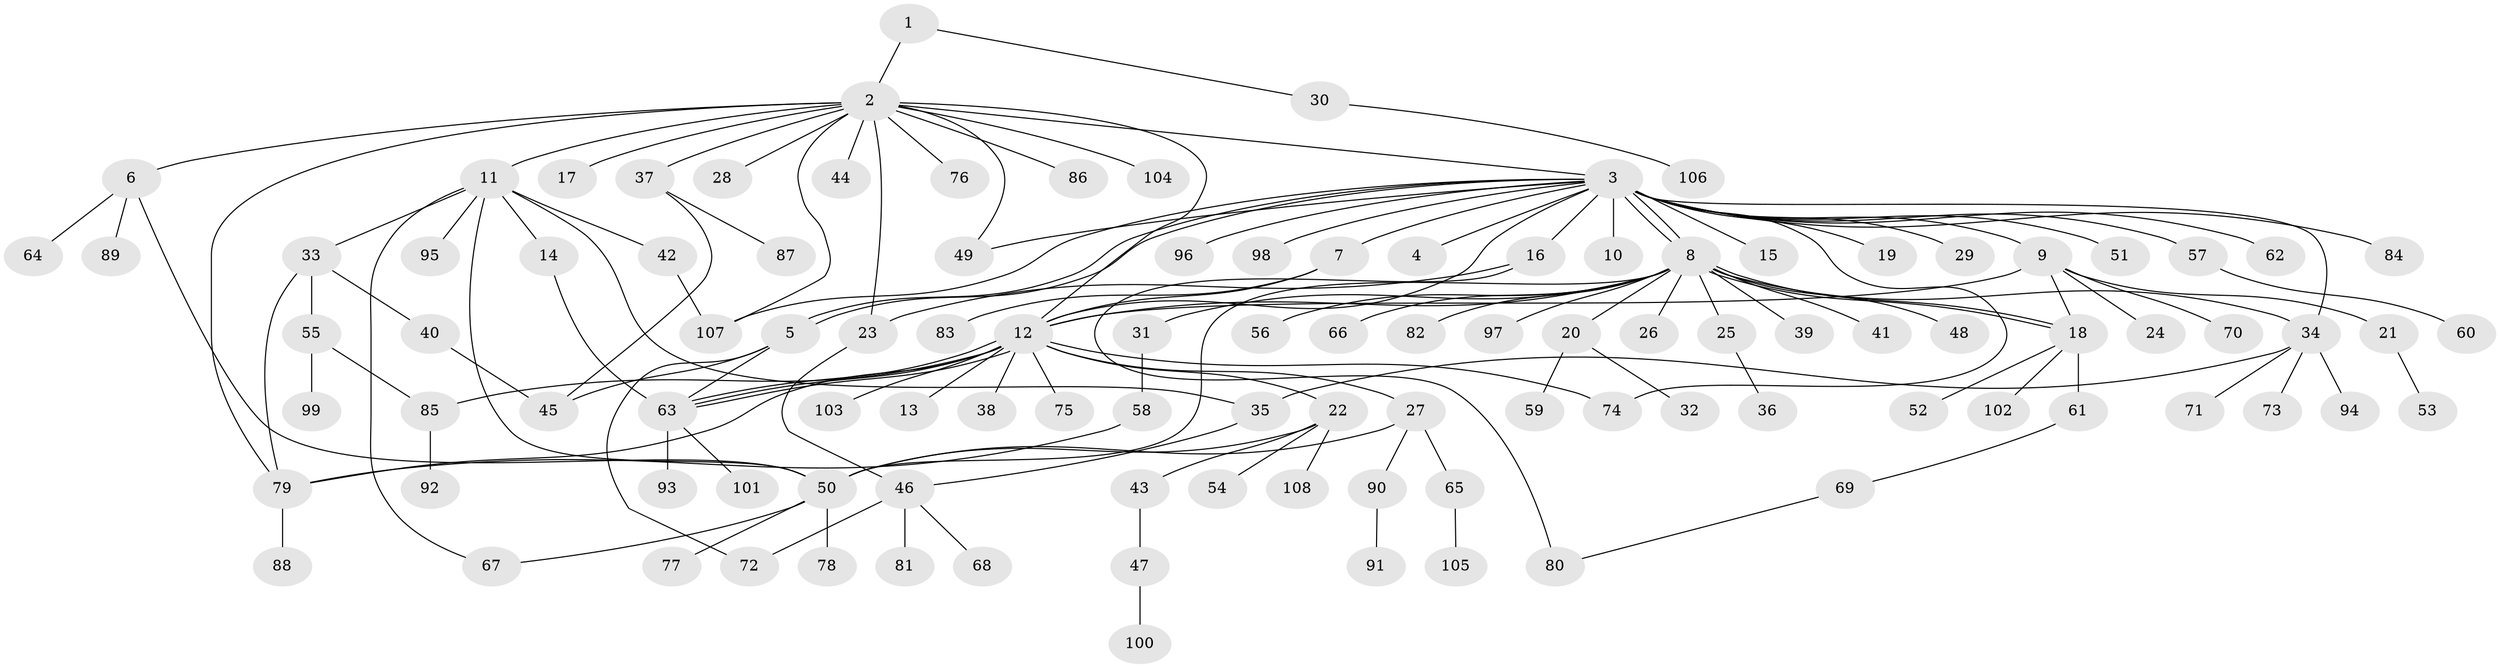 // coarse degree distribution, {2: 0.16470588235294117, 18: 0.011764705882352941, 22: 0.011764705882352941, 1: 0.611764705882353, 8: 0.011764705882352941, 30: 0.011764705882352941, 6: 0.011764705882352941, 7: 0.023529411764705882, 4: 0.047058823529411764, 5: 0.047058823529411764, 3: 0.047058823529411764}
// Generated by graph-tools (version 1.1) at 2025/41/03/06/25 10:41:50]
// undirected, 108 vertices, 140 edges
graph export_dot {
graph [start="1"]
  node [color=gray90,style=filled];
  1;
  2;
  3;
  4;
  5;
  6;
  7;
  8;
  9;
  10;
  11;
  12;
  13;
  14;
  15;
  16;
  17;
  18;
  19;
  20;
  21;
  22;
  23;
  24;
  25;
  26;
  27;
  28;
  29;
  30;
  31;
  32;
  33;
  34;
  35;
  36;
  37;
  38;
  39;
  40;
  41;
  42;
  43;
  44;
  45;
  46;
  47;
  48;
  49;
  50;
  51;
  52;
  53;
  54;
  55;
  56;
  57;
  58;
  59;
  60;
  61;
  62;
  63;
  64;
  65;
  66;
  67;
  68;
  69;
  70;
  71;
  72;
  73;
  74;
  75;
  76;
  77;
  78;
  79;
  80;
  81;
  82;
  83;
  84;
  85;
  86;
  87;
  88;
  89;
  90;
  91;
  92;
  93;
  94;
  95;
  96;
  97;
  98;
  99;
  100;
  101;
  102;
  103;
  104;
  105;
  106;
  107;
  108;
  1 -- 2;
  1 -- 30;
  2 -- 3;
  2 -- 6;
  2 -- 11;
  2 -- 12;
  2 -- 17;
  2 -- 23;
  2 -- 28;
  2 -- 37;
  2 -- 44;
  2 -- 49;
  2 -- 76;
  2 -- 79;
  2 -- 86;
  2 -- 104;
  2 -- 107;
  3 -- 4;
  3 -- 5;
  3 -- 5;
  3 -- 7;
  3 -- 8;
  3 -- 8;
  3 -- 9;
  3 -- 10;
  3 -- 12;
  3 -- 15;
  3 -- 16;
  3 -- 19;
  3 -- 29;
  3 -- 34;
  3 -- 49;
  3 -- 51;
  3 -- 57;
  3 -- 62;
  3 -- 74;
  3 -- 84;
  3 -- 96;
  3 -- 98;
  3 -- 107;
  5 -- 45;
  5 -- 63;
  5 -- 72;
  6 -- 50;
  6 -- 64;
  6 -- 89;
  7 -- 12;
  7 -- 83;
  8 -- 12;
  8 -- 18;
  8 -- 18;
  8 -- 20;
  8 -- 25;
  8 -- 26;
  8 -- 31;
  8 -- 34;
  8 -- 39;
  8 -- 41;
  8 -- 48;
  8 -- 50;
  8 -- 56;
  8 -- 66;
  8 -- 82;
  8 -- 97;
  9 -- 12;
  9 -- 18;
  9 -- 21;
  9 -- 24;
  9 -- 70;
  11 -- 14;
  11 -- 33;
  11 -- 35;
  11 -- 42;
  11 -- 50;
  11 -- 67;
  11 -- 95;
  12 -- 13;
  12 -- 22;
  12 -- 27;
  12 -- 38;
  12 -- 63;
  12 -- 63;
  12 -- 63;
  12 -- 74;
  12 -- 75;
  12 -- 79;
  12 -- 85;
  12 -- 103;
  14 -- 63;
  16 -- 23;
  16 -- 80;
  18 -- 52;
  18 -- 61;
  18 -- 102;
  20 -- 32;
  20 -- 59;
  21 -- 53;
  22 -- 43;
  22 -- 50;
  22 -- 54;
  22 -- 108;
  23 -- 46;
  25 -- 36;
  27 -- 50;
  27 -- 65;
  27 -- 90;
  30 -- 106;
  31 -- 58;
  33 -- 40;
  33 -- 55;
  33 -- 79;
  34 -- 35;
  34 -- 71;
  34 -- 73;
  34 -- 94;
  35 -- 46;
  37 -- 45;
  37 -- 87;
  40 -- 45;
  42 -- 107;
  43 -- 47;
  46 -- 68;
  46 -- 72;
  46 -- 81;
  47 -- 100;
  50 -- 67;
  50 -- 77;
  50 -- 78;
  55 -- 85;
  55 -- 99;
  57 -- 60;
  58 -- 79;
  61 -- 69;
  63 -- 93;
  63 -- 101;
  65 -- 105;
  69 -- 80;
  79 -- 88;
  85 -- 92;
  90 -- 91;
}
